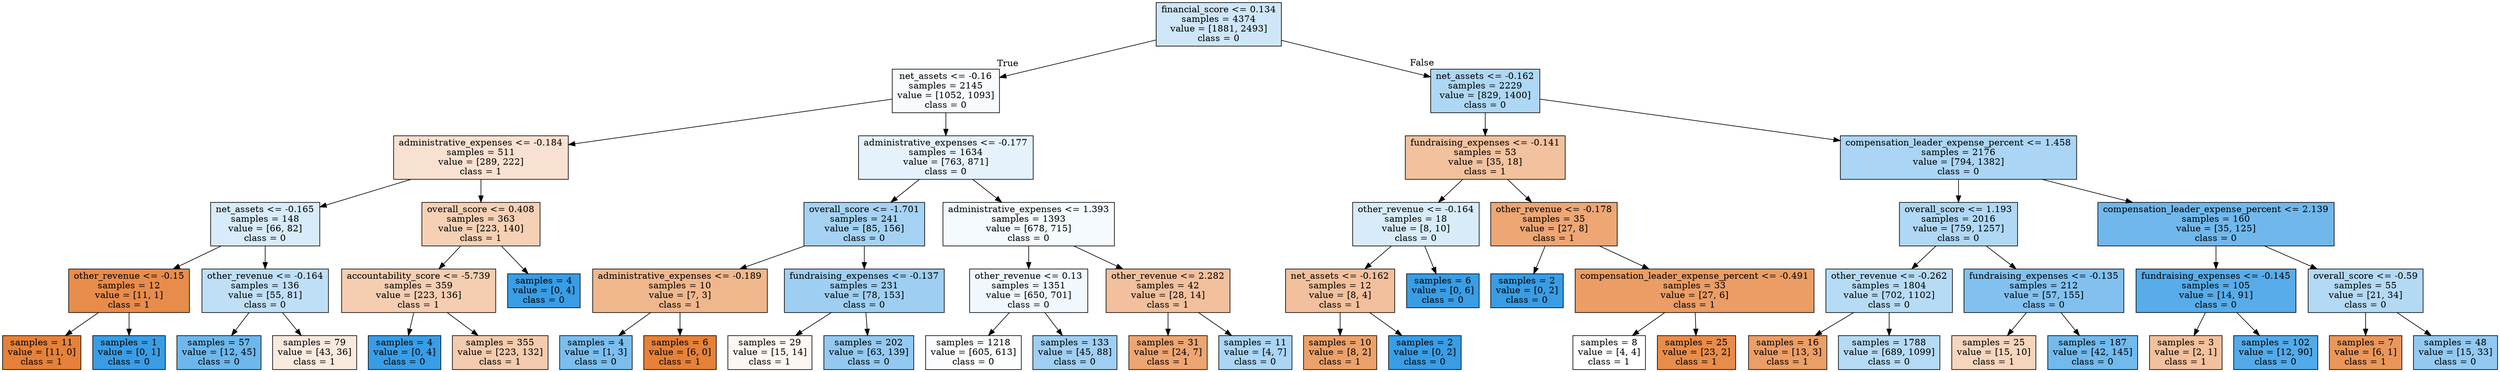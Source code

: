 digraph Tree {
node [shape=box, style="filled", color="black"] ;
0 [label="financial_score <= 0.134\nsamples = 4374\nvalue = [1881, 2493]\nclass = 0", fillcolor="#399de53f"] ;
1 [label="net_assets <= -0.16\nsamples = 2145\nvalue = [1052, 1093]\nclass = 0", fillcolor="#399de50a"] ;
0 -> 1 [labeldistance=2.5, labelangle=45, headlabel="True"] ;
2 [label="administrative_expenses <= -0.184\nsamples = 511\nvalue = [289, 222]\nclass = 1", fillcolor="#e581393b"] ;
1 -> 2 ;
3 [label="net_assets <= -0.165\nsamples = 148\nvalue = [66, 82]\nclass = 0", fillcolor="#399de532"] ;
2 -> 3 ;
4 [label="other_revenue <= -0.15\nsamples = 12\nvalue = [11, 1]\nclass = 1", fillcolor="#e58139e8"] ;
3 -> 4 ;
5 [label="samples = 11\nvalue = [11, 0]\nclass = 1", fillcolor="#e58139ff"] ;
4 -> 5 ;
6 [label="samples = 1\nvalue = [0, 1]\nclass = 0", fillcolor="#399de5ff"] ;
4 -> 6 ;
7 [label="other_revenue <= -0.164\nsamples = 136\nvalue = [55, 81]\nclass = 0", fillcolor="#399de552"] ;
3 -> 7 ;
8 [label="samples = 57\nvalue = [12, 45]\nclass = 0", fillcolor="#399de5bb"] ;
7 -> 8 ;
9 [label="samples = 79\nvalue = [43, 36]\nclass = 1", fillcolor="#e581392a"] ;
7 -> 9 ;
10 [label="overall_score <= 0.408\nsamples = 363\nvalue = [223, 140]\nclass = 1", fillcolor="#e581395f"] ;
2 -> 10 ;
11 [label="accountability_score <= -5.739\nsamples = 359\nvalue = [223, 136]\nclass = 1", fillcolor="#e5813963"] ;
10 -> 11 ;
12 [label="samples = 4\nvalue = [0, 4]\nclass = 0", fillcolor="#399de5ff"] ;
11 -> 12 ;
13 [label="samples = 355\nvalue = [223, 132]\nclass = 1", fillcolor="#e5813968"] ;
11 -> 13 ;
14 [label="samples = 4\nvalue = [0, 4]\nclass = 0", fillcolor="#399de5ff"] ;
10 -> 14 ;
15 [label="administrative_expenses <= -0.177\nsamples = 1634\nvalue = [763, 871]\nclass = 0", fillcolor="#399de520"] ;
1 -> 15 ;
16 [label="overall_score <= -1.701\nsamples = 241\nvalue = [85, 156]\nclass = 0", fillcolor="#399de574"] ;
15 -> 16 ;
17 [label="administrative_expenses <= -0.189\nsamples = 10\nvalue = [7, 3]\nclass = 1", fillcolor="#e5813992"] ;
16 -> 17 ;
18 [label="samples = 4\nvalue = [1, 3]\nclass = 0", fillcolor="#399de5aa"] ;
17 -> 18 ;
19 [label="samples = 6\nvalue = [6, 0]\nclass = 1", fillcolor="#e58139ff"] ;
17 -> 19 ;
20 [label="fundraising_expenses <= -0.137\nsamples = 231\nvalue = [78, 153]\nclass = 0", fillcolor="#399de57d"] ;
16 -> 20 ;
21 [label="samples = 29\nvalue = [15, 14]\nclass = 1", fillcolor="#e5813911"] ;
20 -> 21 ;
22 [label="samples = 202\nvalue = [63, 139]\nclass = 0", fillcolor="#399de58b"] ;
20 -> 22 ;
23 [label="administrative_expenses <= 1.393\nsamples = 1393\nvalue = [678, 715]\nclass = 0", fillcolor="#399de50d"] ;
15 -> 23 ;
24 [label="other_revenue <= 0.13\nsamples = 1351\nvalue = [650, 701]\nclass = 0", fillcolor="#399de513"] ;
23 -> 24 ;
25 [label="samples = 1218\nvalue = [605, 613]\nclass = 0", fillcolor="#399de503"] ;
24 -> 25 ;
26 [label="samples = 133\nvalue = [45, 88]\nclass = 0", fillcolor="#399de57d"] ;
24 -> 26 ;
27 [label="other_revenue <= 2.282\nsamples = 42\nvalue = [28, 14]\nclass = 1", fillcolor="#e581397f"] ;
23 -> 27 ;
28 [label="samples = 31\nvalue = [24, 7]\nclass = 1", fillcolor="#e58139b5"] ;
27 -> 28 ;
29 [label="samples = 11\nvalue = [4, 7]\nclass = 0", fillcolor="#399de56d"] ;
27 -> 29 ;
30 [label="net_assets <= -0.162\nsamples = 2229\nvalue = [829, 1400]\nclass = 0", fillcolor="#399de568"] ;
0 -> 30 [labeldistance=2.5, labelangle=-45, headlabel="False"] ;
31 [label="fundraising_expenses <= -0.141\nsamples = 53\nvalue = [35, 18]\nclass = 1", fillcolor="#e581397c"] ;
30 -> 31 ;
32 [label="other_revenue <= -0.164\nsamples = 18\nvalue = [8, 10]\nclass = 0", fillcolor="#399de533"] ;
31 -> 32 ;
33 [label="net_assets <= -0.162\nsamples = 12\nvalue = [8, 4]\nclass = 1", fillcolor="#e581397f"] ;
32 -> 33 ;
34 [label="samples = 10\nvalue = [8, 2]\nclass = 1", fillcolor="#e58139bf"] ;
33 -> 34 ;
35 [label="samples = 2\nvalue = [0, 2]\nclass = 0", fillcolor="#399de5ff"] ;
33 -> 35 ;
36 [label="samples = 6\nvalue = [0, 6]\nclass = 0", fillcolor="#399de5ff"] ;
32 -> 36 ;
37 [label="other_revenue <= -0.178\nsamples = 35\nvalue = [27, 8]\nclass = 1", fillcolor="#e58139b3"] ;
31 -> 37 ;
38 [label="samples = 2\nvalue = [0, 2]\nclass = 0", fillcolor="#399de5ff"] ;
37 -> 38 ;
39 [label="compensation_leader_expense_percent <= -0.491\nsamples = 33\nvalue = [27, 6]\nclass = 1", fillcolor="#e58139c6"] ;
37 -> 39 ;
40 [label="samples = 8\nvalue = [4, 4]\nclass = 1", fillcolor="#e5813900"] ;
39 -> 40 ;
41 [label="samples = 25\nvalue = [23, 2]\nclass = 1", fillcolor="#e58139e9"] ;
39 -> 41 ;
42 [label="compensation_leader_expense_percent <= 1.458\nsamples = 2176\nvalue = [794, 1382]\nclass = 0", fillcolor="#399de56c"] ;
30 -> 42 ;
43 [label="overall_score <= 1.193\nsamples = 2016\nvalue = [759, 1257]\nclass = 0", fillcolor="#399de565"] ;
42 -> 43 ;
44 [label="other_revenue <= -0.262\nsamples = 1804\nvalue = [702, 1102]\nclass = 0", fillcolor="#399de55d"] ;
43 -> 44 ;
45 [label="samples = 16\nvalue = [13, 3]\nclass = 1", fillcolor="#e58139c4"] ;
44 -> 45 ;
46 [label="samples = 1788\nvalue = [689, 1099]\nclass = 0", fillcolor="#399de55f"] ;
44 -> 46 ;
47 [label="fundraising_expenses <= -0.135\nsamples = 212\nvalue = [57, 155]\nclass = 0", fillcolor="#399de5a1"] ;
43 -> 47 ;
48 [label="samples = 25\nvalue = [15, 10]\nclass = 1", fillcolor="#e5813955"] ;
47 -> 48 ;
49 [label="samples = 187\nvalue = [42, 145]\nclass = 0", fillcolor="#399de5b5"] ;
47 -> 49 ;
50 [label="compensation_leader_expense_percent <= 2.139\nsamples = 160\nvalue = [35, 125]\nclass = 0", fillcolor="#399de5b8"] ;
42 -> 50 ;
51 [label="fundraising_expenses <= -0.145\nsamples = 105\nvalue = [14, 91]\nclass = 0", fillcolor="#399de5d8"] ;
50 -> 51 ;
52 [label="samples = 3\nvalue = [2, 1]\nclass = 1", fillcolor="#e581397f"] ;
51 -> 52 ;
53 [label="samples = 102\nvalue = [12, 90]\nclass = 0", fillcolor="#399de5dd"] ;
51 -> 53 ;
54 [label="overall_score <= -0.59\nsamples = 55\nvalue = [21, 34]\nclass = 0", fillcolor="#399de561"] ;
50 -> 54 ;
55 [label="samples = 7\nvalue = [6, 1]\nclass = 1", fillcolor="#e58139d4"] ;
54 -> 55 ;
56 [label="samples = 48\nvalue = [15, 33]\nclass = 0", fillcolor="#399de58b"] ;
54 -> 56 ;
}